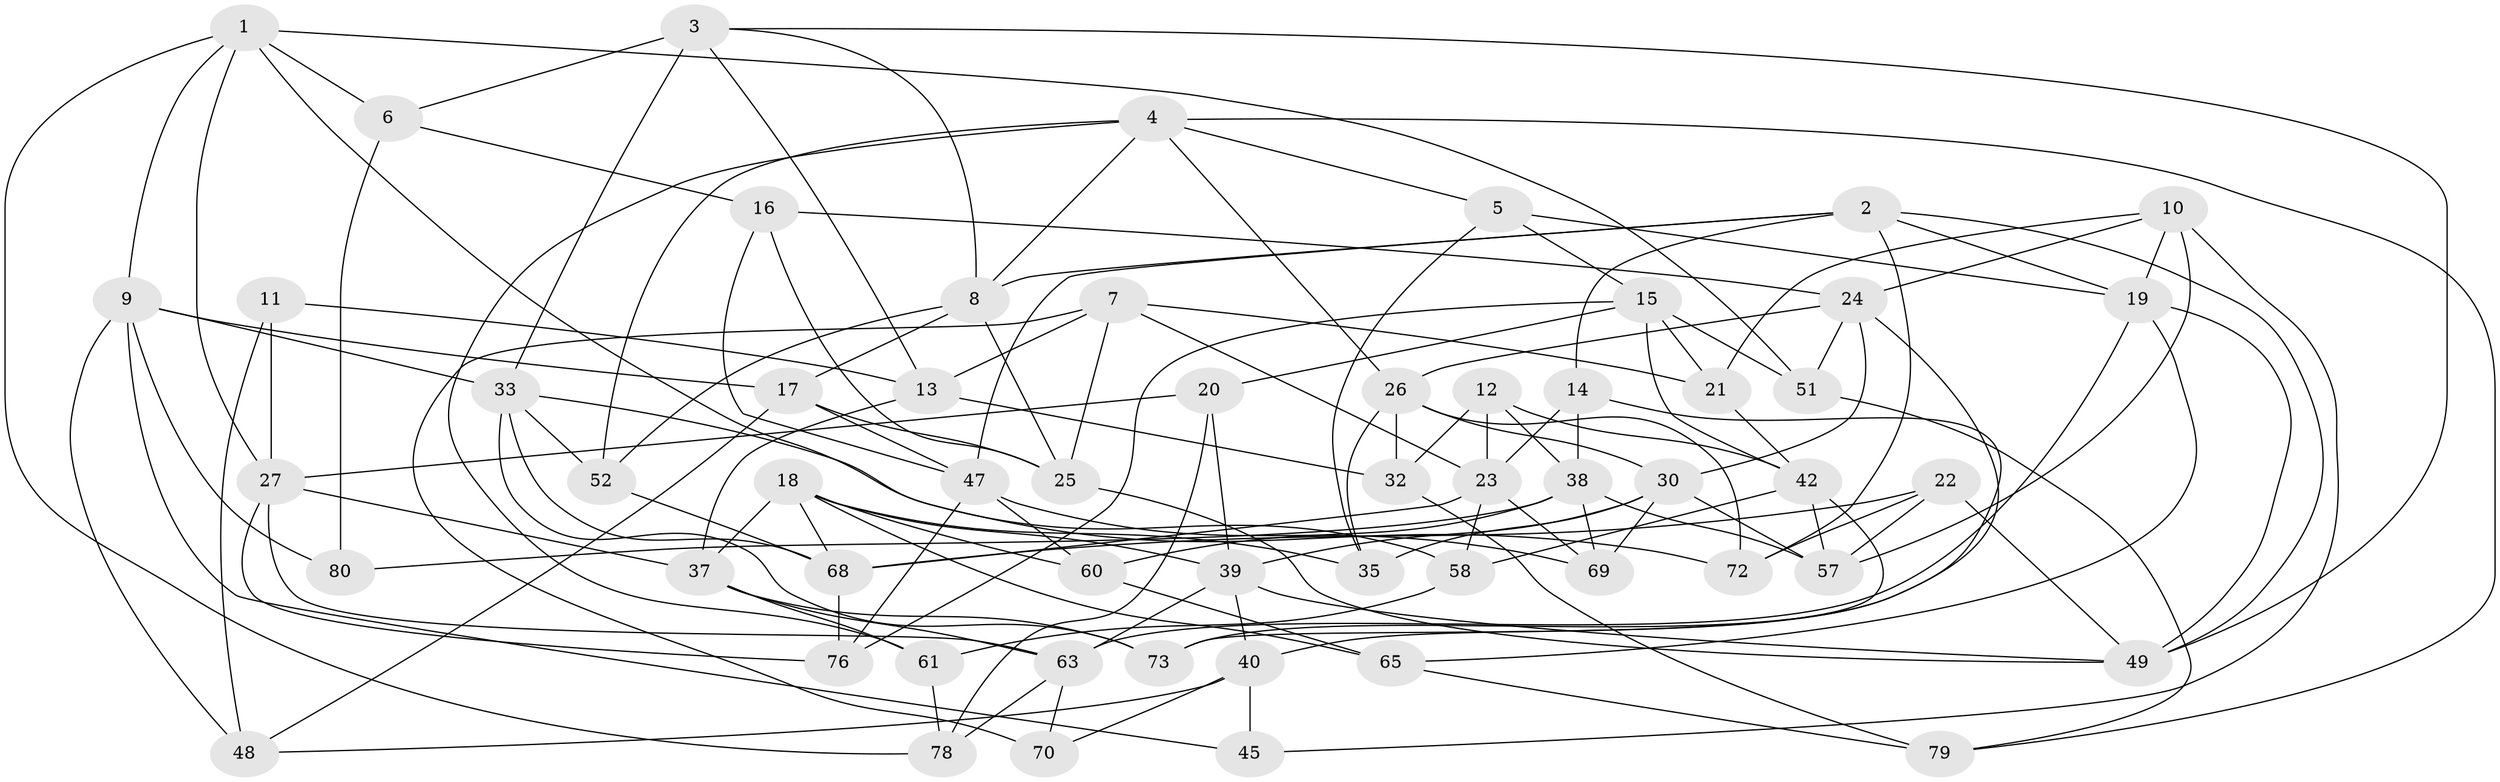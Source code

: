 // original degree distribution, {4: 1.0}
// Generated by graph-tools (version 1.1) at 2025/42/03/06/25 10:42:24]
// undirected, 57 vertices, 138 edges
graph export_dot {
graph [start="1"]
  node [color=gray90,style=filled];
  1 [super="+36"];
  2 [super="+43"];
  3 [super="+85"];
  4 [super="+28"];
  5;
  6 [super="+31"];
  7 [super="+34"];
  8 [super="+54"];
  9 [super="+87"];
  10 [super="+62"];
  11;
  12;
  13 [super="+56"];
  14;
  15 [super="+46"];
  16;
  17 [super="+29"];
  18 [super="+75"];
  19 [super="+77"];
  20;
  21;
  22;
  23 [super="+44"];
  24 [super="+74"];
  25 [super="+53"];
  26 [super="+67"];
  27 [super="+82"];
  30 [super="+41"];
  32;
  33 [super="+50"];
  35;
  37 [super="+71"];
  38 [super="+64"];
  39 [super="+81"];
  40 [super="+55"];
  42 [super="+66"];
  45;
  47 [super="+59"];
  48;
  49 [super="+83"];
  51;
  52;
  57 [super="+84"];
  58;
  60;
  61;
  63 [super="+88"];
  65;
  68 [super="+86"];
  69;
  70;
  72;
  73;
  76;
  78;
  79;
  80;
  1 -- 78;
  1 -- 58;
  1 -- 51;
  1 -- 27;
  1 -- 6;
  1 -- 9;
  2 -- 19;
  2 -- 14;
  2 -- 47;
  2 -- 72;
  2 -- 49;
  2 -- 8;
  3 -- 49;
  3 -- 6 [weight=2];
  3 -- 33;
  3 -- 13;
  3 -- 8;
  4 -- 61;
  4 -- 5;
  4 -- 8;
  4 -- 52;
  4 -- 79;
  4 -- 26;
  5 -- 35;
  5 -- 19;
  5 -- 15;
  6 -- 80 [weight=2];
  6 -- 16;
  7 -- 21;
  7 -- 70 [weight=2];
  7 -- 23;
  7 -- 13;
  7 -- 25;
  8 -- 17;
  8 -- 25;
  8 -- 52;
  9 -- 48;
  9 -- 80;
  9 -- 45;
  9 -- 17;
  9 -- 33;
  10 -- 57 [weight=2];
  10 -- 21;
  10 -- 45;
  10 -- 24;
  10 -- 19;
  11 -- 48;
  11 -- 27;
  11 -- 13 [weight=2];
  12 -- 42;
  12 -- 32;
  12 -- 23;
  12 -- 38;
  13 -- 37;
  13 -- 32;
  14 -- 23;
  14 -- 38;
  14 -- 40;
  15 -- 76;
  15 -- 20;
  15 -- 42;
  15 -- 21;
  15 -- 51;
  16 -- 25;
  16 -- 47;
  16 -- 24;
  17 -- 48;
  17 -- 47;
  17 -- 25 [weight=2];
  18 -- 35;
  18 -- 37;
  18 -- 65;
  18 -- 68;
  18 -- 60;
  18 -- 39;
  19 -- 63;
  19 -- 65;
  19 -- 49;
  20 -- 78;
  20 -- 39;
  20 -- 27;
  21 -- 42;
  22 -- 49;
  22 -- 72;
  22 -- 57;
  22 -- 68;
  23 -- 58;
  23 -- 69;
  23 -- 68;
  24 -- 30;
  24 -- 51;
  24 -- 73;
  24 -- 26;
  25 -- 49;
  26 -- 35;
  26 -- 30;
  26 -- 72;
  26 -- 32;
  27 -- 76;
  27 -- 63;
  27 -- 37;
  30 -- 57;
  30 -- 35;
  30 -- 69;
  30 -- 39;
  32 -- 79;
  33 -- 52;
  33 -- 73;
  33 -- 72;
  33 -- 68;
  37 -- 73;
  37 -- 61;
  37 -- 63;
  38 -- 69;
  38 -- 80;
  38 -- 60;
  38 -- 57;
  39 -- 63;
  39 -- 40;
  39 -- 49;
  40 -- 70;
  40 -- 45 [weight=2];
  40 -- 48;
  42 -- 73;
  42 -- 58;
  42 -- 57;
  47 -- 60;
  47 -- 69;
  47 -- 76;
  51 -- 79;
  52 -- 68;
  58 -- 61;
  60 -- 65;
  61 -- 78;
  63 -- 78;
  63 -- 70;
  65 -- 79;
  68 -- 76;
}
